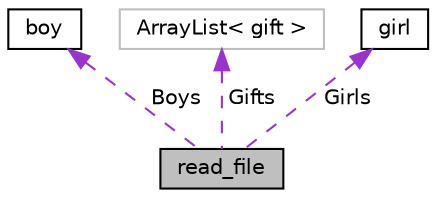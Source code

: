 digraph "read_file"
{
  edge [fontname="Helvetica",fontsize="10",labelfontname="Helvetica",labelfontsize="10"];
  node [fontname="Helvetica",fontsize="10",shape=record];
  Node1 [label="read_file",height=0.2,width=0.4,color="black", fillcolor="grey75", style="filled", fontcolor="black"];
  Node2 -> Node1 [dir="back",color="darkorchid3",fontsize="10",style="dashed",label=" Boys" ,fontname="Helvetica"];
  Node2 [label="boy",height=0.2,width=0.4,color="black", fillcolor="white", style="filled",URL="$classboy.html"];
  Node3 -> Node1 [dir="back",color="darkorchid3",fontsize="10",style="dashed",label=" Gifts" ,fontname="Helvetica"];
  Node3 [label="ArrayList\< gift \>",height=0.2,width=0.4,color="grey75", fillcolor="white", style="filled"];
  Node4 -> Node1 [dir="back",color="darkorchid3",fontsize="10",style="dashed",label=" Girls" ,fontname="Helvetica"];
  Node4 [label="girl",height=0.2,width=0.4,color="black", fillcolor="white", style="filled",URL="$classgirl.html"];
}
